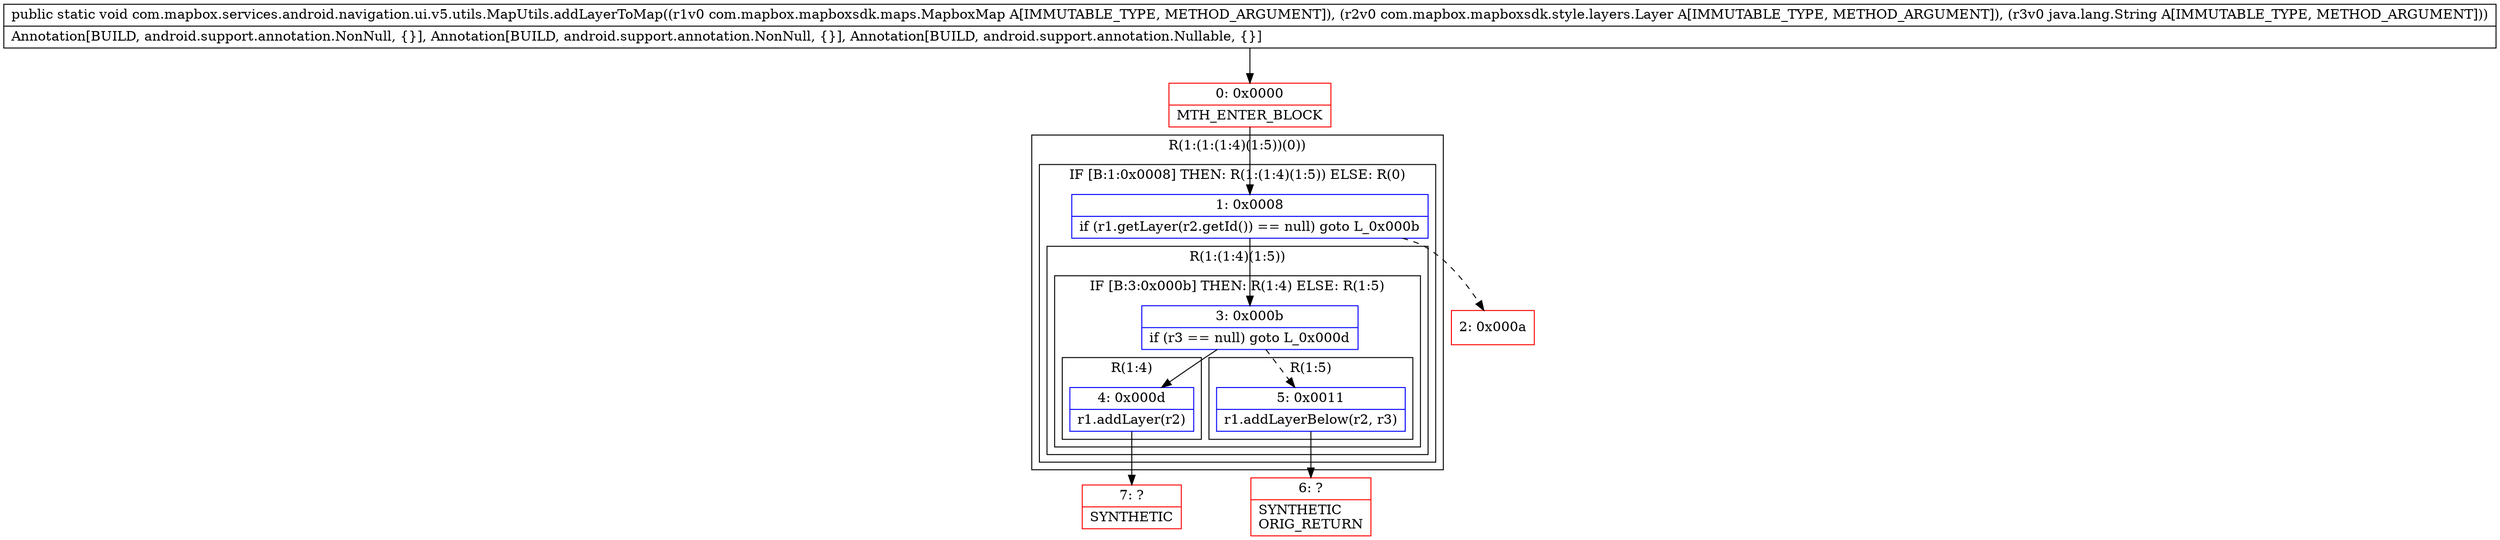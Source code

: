 digraph "CFG forcom.mapbox.services.android.navigation.ui.v5.utils.MapUtils.addLayerToMap(Lcom\/mapbox\/mapboxsdk\/maps\/MapboxMap;Lcom\/mapbox\/mapboxsdk\/style\/layers\/Layer;Ljava\/lang\/String;)V" {
subgraph cluster_Region_763504407 {
label = "R(1:(1:(1:4)(1:5))(0))";
node [shape=record,color=blue];
subgraph cluster_IfRegion_1025988545 {
label = "IF [B:1:0x0008] THEN: R(1:(1:4)(1:5)) ELSE: R(0)";
node [shape=record,color=blue];
Node_1 [shape=record,label="{1\:\ 0x0008|if (r1.getLayer(r2.getId()) == null) goto L_0x000b\l}"];
subgraph cluster_Region_1309751260 {
label = "R(1:(1:4)(1:5))";
node [shape=record,color=blue];
subgraph cluster_IfRegion_707729226 {
label = "IF [B:3:0x000b] THEN: R(1:4) ELSE: R(1:5)";
node [shape=record,color=blue];
Node_3 [shape=record,label="{3\:\ 0x000b|if (r3 == null) goto L_0x000d\l}"];
subgraph cluster_Region_380184455 {
label = "R(1:4)";
node [shape=record,color=blue];
Node_4 [shape=record,label="{4\:\ 0x000d|r1.addLayer(r2)\l}"];
}
subgraph cluster_Region_288879564 {
label = "R(1:5)";
node [shape=record,color=blue];
Node_5 [shape=record,label="{5\:\ 0x0011|r1.addLayerBelow(r2, r3)\l}"];
}
}
}
subgraph cluster_Region_1457494497 {
label = "R(0)";
node [shape=record,color=blue];
}
}
}
Node_0 [shape=record,color=red,label="{0\:\ 0x0000|MTH_ENTER_BLOCK\l}"];
Node_2 [shape=record,color=red,label="{2\:\ 0x000a}"];
Node_6 [shape=record,color=red,label="{6\:\ ?|SYNTHETIC\lORIG_RETURN\l}"];
Node_7 [shape=record,color=red,label="{7\:\ ?|SYNTHETIC\l}"];
MethodNode[shape=record,label="{public static void com.mapbox.services.android.navigation.ui.v5.utils.MapUtils.addLayerToMap((r1v0 com.mapbox.mapboxsdk.maps.MapboxMap A[IMMUTABLE_TYPE, METHOD_ARGUMENT]), (r2v0 com.mapbox.mapboxsdk.style.layers.Layer A[IMMUTABLE_TYPE, METHOD_ARGUMENT]), (r3v0 java.lang.String A[IMMUTABLE_TYPE, METHOD_ARGUMENT]))  | Annotation[BUILD, android.support.annotation.NonNull, \{\}], Annotation[BUILD, android.support.annotation.NonNull, \{\}], Annotation[BUILD, android.support.annotation.Nullable, \{\}]\l}"];
MethodNode -> Node_0;
Node_1 -> Node_2[style=dashed];
Node_1 -> Node_3;
Node_3 -> Node_4;
Node_3 -> Node_5[style=dashed];
Node_4 -> Node_7;
Node_5 -> Node_6;
Node_0 -> Node_1;
}

